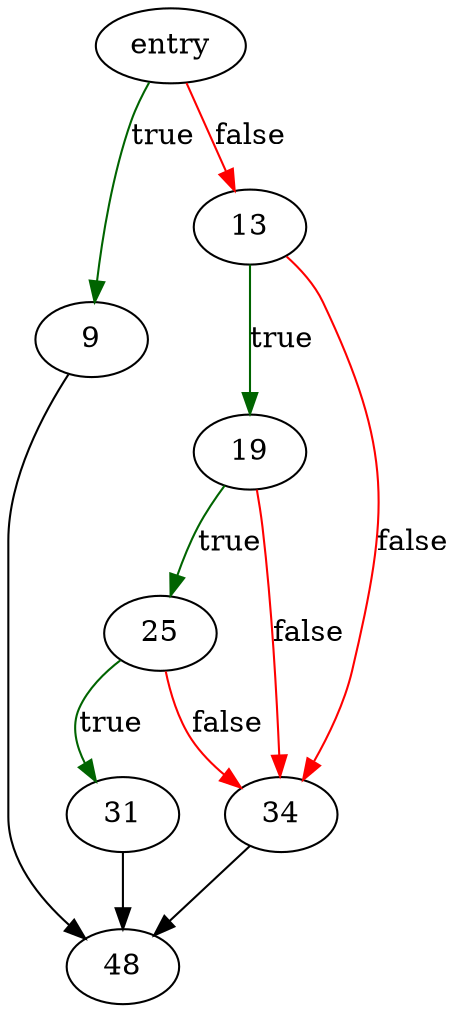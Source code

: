 digraph "sqlite3PagerCommitPhaseTwo" {
	// Node definitions.
	1 [label=entry];
	9;
	13;
	19;
	25;
	31;
	34;
	48;

	// Edge definitions.
	1 -> 9 [
		color=darkgreen
		label=true
	];
	1 -> 13 [
		color=red
		label=false
	];
	9 -> 48;
	13 -> 19 [
		color=darkgreen
		label=true
	];
	13 -> 34 [
		color=red
		label=false
	];
	19 -> 25 [
		color=darkgreen
		label=true
	];
	19 -> 34 [
		color=red
		label=false
	];
	25 -> 31 [
		color=darkgreen
		label=true
	];
	25 -> 34 [
		color=red
		label=false
	];
	31 -> 48;
	34 -> 48;
}